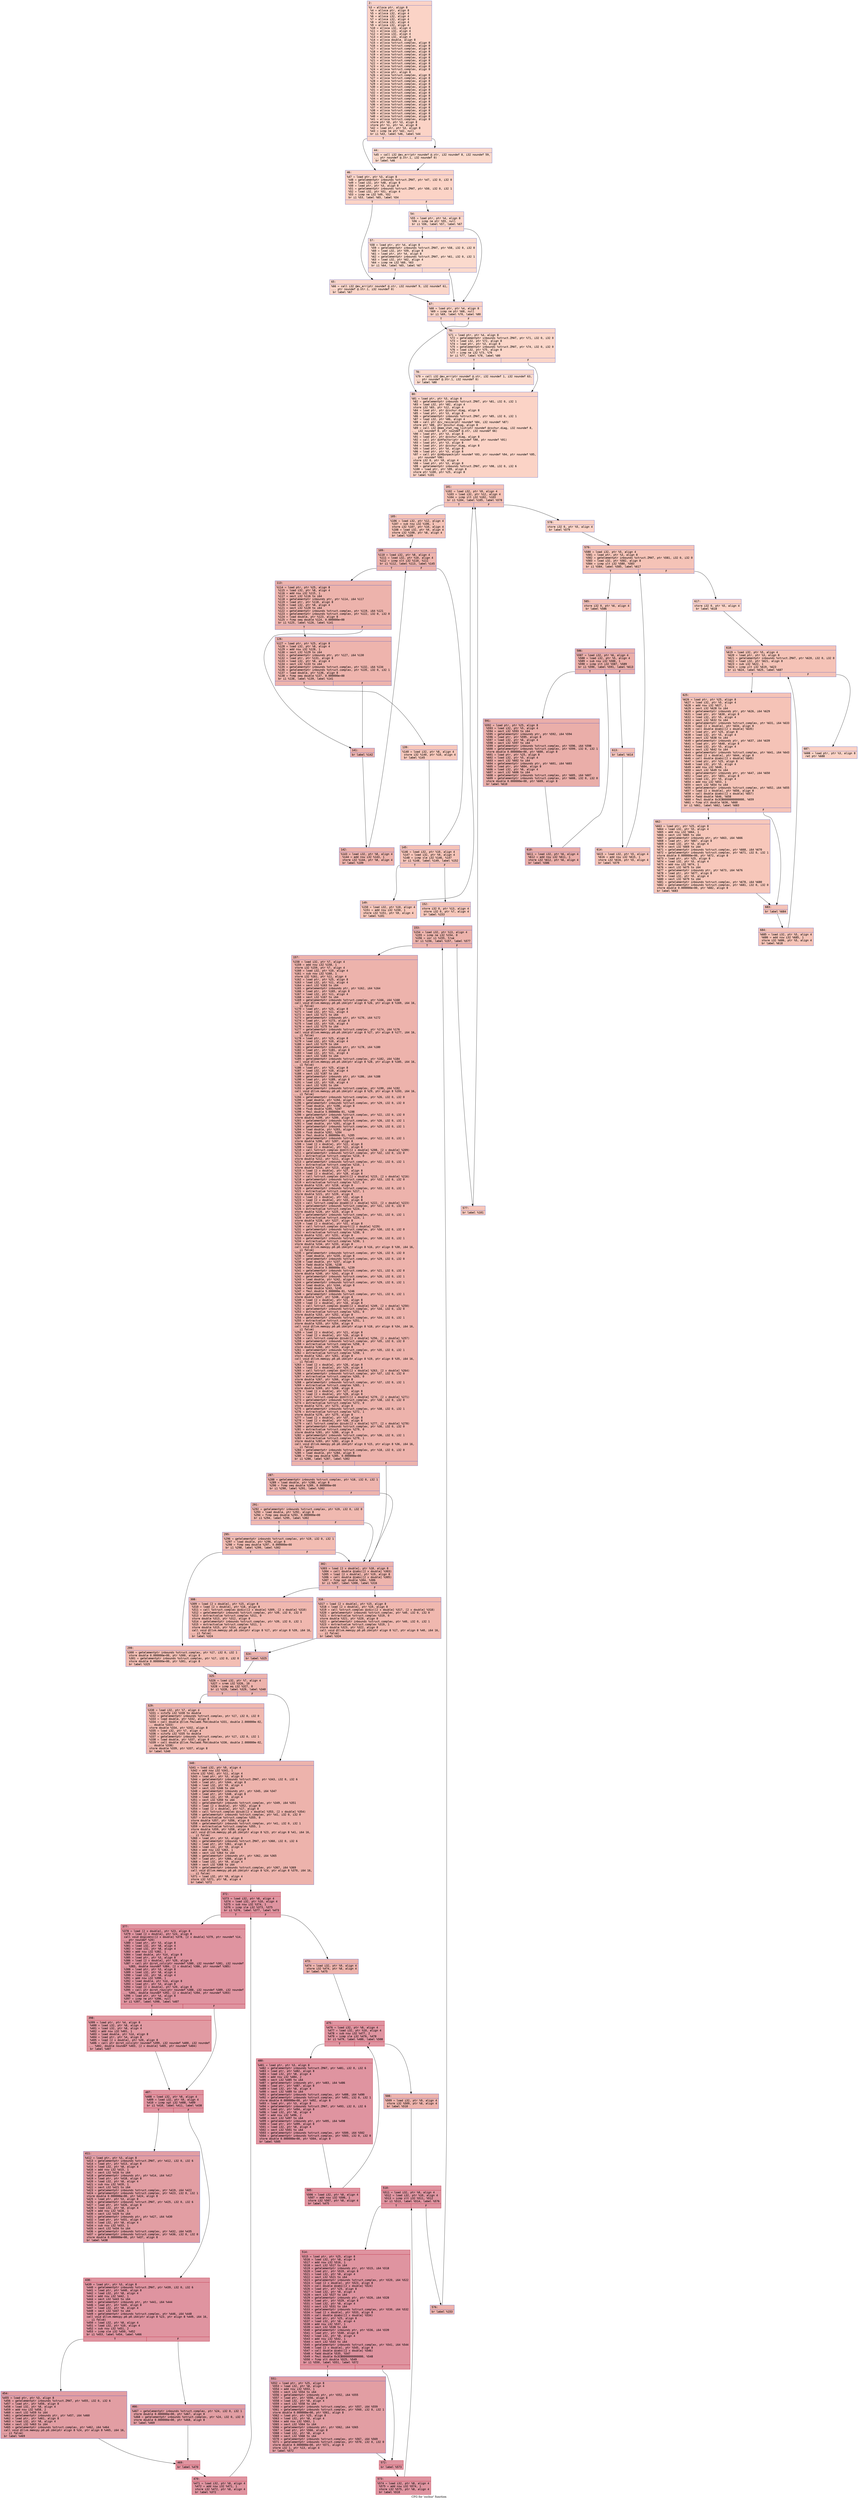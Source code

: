 digraph "CFG for 'zschur' function" {
	label="CFG for 'zschur' function";

	Node0x600000a62170 [shape=record,color="#3d50c3ff", style=filled, fillcolor="#f59c7d70" fontname="Courier",label="{2:\l|  %3 = alloca ptr, align 8\l  %4 = alloca ptr, align 8\l  %5 = alloca i32, align 4\l  %6 = alloca i32, align 4\l  %7 = alloca i32, align 4\l  %8 = alloca i32, align 4\l  %9 = alloca i32, align 4\l  %10 = alloca i32, align 4\l  %11 = alloca i32, align 4\l  %12 = alloca i32, align 4\l  %13 = alloca i32, align 4\l  %14 = alloca double, align 8\l  %15 = alloca %struct.complex, align 8\l  %16 = alloca %struct.complex, align 8\l  %17 = alloca %struct.complex, align 8\l  %18 = alloca %struct.complex, align 8\l  %19 = alloca %struct.complex, align 8\l  %20 = alloca %struct.complex, align 8\l  %21 = alloca %struct.complex, align 8\l  %22 = alloca %struct.complex, align 8\l  %23 = alloca %struct.complex, align 8\l  %24 = alloca %struct.complex, align 8\l  %25 = alloca ptr, align 8\l  %26 = alloca %struct.complex, align 8\l  %27 = alloca %struct.complex, align 8\l  %28 = alloca %struct.complex, align 8\l  %29 = alloca %struct.complex, align 8\l  %30 = alloca %struct.complex, align 8\l  %31 = alloca %struct.complex, align 8\l  %32 = alloca %struct.complex, align 8\l  %33 = alloca %struct.complex, align 8\l  %34 = alloca %struct.complex, align 8\l  %35 = alloca %struct.complex, align 8\l  %36 = alloca %struct.complex, align 8\l  %37 = alloca %struct.complex, align 8\l  %38 = alloca %struct.complex, align 8\l  %39 = alloca %struct.complex, align 8\l  %40 = alloca %struct.complex, align 8\l  %41 = alloca %struct.complex, align 8\l  store ptr %0, ptr %3, align 8\l  store ptr %1, ptr %4, align 8\l  %42 = load ptr, ptr %3, align 8\l  %43 = icmp ne ptr %42, null\l  br i1 %43, label %46, label %44\l|{<s0>T|<s1>F}}"];
	Node0x600000a62170:s0 -> Node0x600000a62210[tooltip="2 -> 46\nProbability 62.50%" ];
	Node0x600000a62170:s1 -> Node0x600000a621c0[tooltip="2 -> 44\nProbability 37.50%" ];
	Node0x600000a621c0 [shape=record,color="#3d50c3ff", style=filled, fillcolor="#f7a88970" fontname="Courier",label="{44:\l|  %45 = call i32 @ev_err(ptr noundef @.str, i32 noundef 8, i32 noundef 59,\l... ptr noundef @.str.1, i32 noundef 0)\l  br label %46\l}"];
	Node0x600000a621c0 -> Node0x600000a62210[tooltip="44 -> 46\nProbability 100.00%" ];
	Node0x600000a62210 [shape=record,color="#3d50c3ff", style=filled, fillcolor="#f59c7d70" fontname="Courier",label="{46:\l|  %47 = load ptr, ptr %3, align 8\l  %48 = getelementptr inbounds %struct.ZMAT, ptr %47, i32 0, i32 0\l  %49 = load i32, ptr %48, align 8\l  %50 = load ptr, ptr %3, align 8\l  %51 = getelementptr inbounds %struct.ZMAT, ptr %50, i32 0, i32 1\l  %52 = load i32, ptr %51, align 4\l  %53 = icmp ne i32 %49, %52\l  br i1 %53, label %65, label %54\l|{<s0>T|<s1>F}}"];
	Node0x600000a62210:s0 -> Node0x600000a62300[tooltip="46 -> 65\nProbability 50.00%" ];
	Node0x600000a62210:s1 -> Node0x600000a62260[tooltip="46 -> 54\nProbability 50.00%" ];
	Node0x600000a62260 [shape=record,color="#3d50c3ff", style=filled, fillcolor="#f6a38570" fontname="Courier",label="{54:\l|  %55 = load ptr, ptr %4, align 8\l  %56 = icmp ne ptr %55, null\l  br i1 %56, label %57, label %67\l|{<s0>T|<s1>F}}"];
	Node0x600000a62260:s0 -> Node0x600000a622b0[tooltip="54 -> 57\nProbability 62.50%" ];
	Node0x600000a62260:s1 -> Node0x600000a62350[tooltip="54 -> 67\nProbability 37.50%" ];
	Node0x600000a622b0 [shape=record,color="#3d50c3ff", style=filled, fillcolor="#f7ac8e70" fontname="Courier",label="{57:\l|  %58 = load ptr, ptr %4, align 8\l  %59 = getelementptr inbounds %struct.ZMAT, ptr %58, i32 0, i32 0\l  %60 = load i32, ptr %59, align 8\l  %61 = load ptr, ptr %4, align 8\l  %62 = getelementptr inbounds %struct.ZMAT, ptr %61, i32 0, i32 1\l  %63 = load i32, ptr %62, align 4\l  %64 = icmp ne i32 %60, %63\l  br i1 %64, label %65, label %67\l|{<s0>T|<s1>F}}"];
	Node0x600000a622b0:s0 -> Node0x600000a62300[tooltip="57 -> 65\nProbability 50.00%" ];
	Node0x600000a622b0:s1 -> Node0x600000a62350[tooltip="57 -> 67\nProbability 50.00%" ];
	Node0x600000a62300 [shape=record,color="#3d50c3ff", style=filled, fillcolor="#f6a38570" fontname="Courier",label="{65:\l|  %66 = call i32 @ev_err(ptr noundef @.str, i32 noundef 9, i32 noundef 61,\l... ptr noundef @.str.1, i32 noundef 0)\l  br label %67\l}"];
	Node0x600000a62300 -> Node0x600000a62350[tooltip="65 -> 67\nProbability 100.00%" ];
	Node0x600000a62350 [shape=record,color="#3d50c3ff", style=filled, fillcolor="#f59c7d70" fontname="Courier",label="{67:\l|  %68 = load ptr, ptr %4, align 8\l  %69 = icmp ne ptr %68, null\l  br i1 %69, label %70, label %80\l|{<s0>T|<s1>F}}"];
	Node0x600000a62350:s0 -> Node0x600000a623a0[tooltip="67 -> 70\nProbability 62.50%" ];
	Node0x600000a62350:s1 -> Node0x600000a62440[tooltip="67 -> 80\nProbability 37.50%" ];
	Node0x600000a623a0 [shape=record,color="#3d50c3ff", style=filled, fillcolor="#f6a38570" fontname="Courier",label="{70:\l|  %71 = load ptr, ptr %4, align 8\l  %72 = getelementptr inbounds %struct.ZMAT, ptr %71, i32 0, i32 0\l  %73 = load i32, ptr %72, align 8\l  %74 = load ptr, ptr %3, align 8\l  %75 = getelementptr inbounds %struct.ZMAT, ptr %74, i32 0, i32 0\l  %76 = load i32, ptr %75, align 8\l  %77 = icmp ne i32 %73, %76\l  br i1 %77, label %78, label %80\l|{<s0>T|<s1>F}}"];
	Node0x600000a623a0:s0 -> Node0x600000a623f0[tooltip="70 -> 78\nProbability 50.00%" ];
	Node0x600000a623a0:s1 -> Node0x600000a62440[tooltip="70 -> 80\nProbability 50.00%" ];
	Node0x600000a623f0 [shape=record,color="#3d50c3ff", style=filled, fillcolor="#f7ac8e70" fontname="Courier",label="{78:\l|  %79 = call i32 @ev_err(ptr noundef @.str, i32 noundef 1, i32 noundef 63,\l... ptr noundef @.str.1, i32 noundef 0)\l  br label %80\l}"];
	Node0x600000a623f0 -> Node0x600000a62440[tooltip="78 -> 80\nProbability 100.00%" ];
	Node0x600000a62440 [shape=record,color="#3d50c3ff", style=filled, fillcolor="#f59c7d70" fontname="Courier",label="{80:\l|  %81 = load ptr, ptr %3, align 8\l  %82 = getelementptr inbounds %struct.ZMAT, ptr %81, i32 0, i32 1\l  %83 = load i32, ptr %82, align 4\l  store i32 %83, ptr %12, align 4\l  %84 = load ptr, ptr @zschur.diag, align 8\l  %85 = load ptr, ptr %3, align 8\l  %86 = getelementptr inbounds %struct.ZMAT, ptr %85, i32 0, i32 1\l  %87 = load i32, ptr %86, align 4\l  %88 = call ptr @zv_resize(ptr noundef %84, i32 noundef %87)\l  store ptr %88, ptr @zschur.diag, align 8\l  %89 = call i32 @mem_stat_reg_list(ptr noundef @zschur.diag, i32 noundef 8,\l... i32 noundef 0, ptr noundef @.str, i32 noundef 66)\l  %90 = load ptr, ptr %3, align 8\l  %91 = load ptr, ptr @zschur.diag, align 8\l  %92 = call ptr @zHfactor(ptr noundef %90, ptr noundef %91)\l  %93 = load ptr, ptr %3, align 8\l  %94 = load ptr, ptr @zschur.diag, align 8\l  %95 = load ptr, ptr %4, align 8\l  %96 = load ptr, ptr %3, align 8\l  %97 = call ptr @zHQunpack(ptr noundef %93, ptr noundef %94, ptr noundef %95,\l... ptr noundef %96)\l  store i32 0, ptr %9, align 4\l  %98 = load ptr, ptr %3, align 8\l  %99 = getelementptr inbounds %struct.ZMAT, ptr %98, i32 0, i32 6\l  %100 = load ptr, ptr %99, align 8\l  store ptr %100, ptr %25, align 8\l  br label %101\l}"];
	Node0x600000a62440 -> Node0x600000a62490[tooltip="80 -> 101\nProbability 100.00%" ];
	Node0x600000a62490 [shape=record,color="#3d50c3ff", style=filled, fillcolor="#e8765c70" fontname="Courier",label="{101:\l|  %102 = load i32, ptr %9, align 4\l  %103 = load i32, ptr %12, align 4\l  %104 = icmp slt i32 %102, %103\l  br i1 %104, label %105, label %578\l|{<s0>T|<s1>F}}"];
	Node0x600000a62490:s0 -> Node0x600000a624e0[tooltip="101 -> 105\nProbability 96.88%" ];
	Node0x600000a62490:s1 -> Node0x600000a632f0[tooltip="101 -> 578\nProbability 3.12%" ];
	Node0x600000a624e0 [shape=record,color="#3d50c3ff", style=filled, fillcolor="#e8765c70" fontname="Courier",label="{105:\l|  %106 = load i32, ptr %12, align 4\l  %107 = sub nsw i32 %106, 1\l  store i32 %107, ptr %10, align 4\l  %108 = load i32, ptr %9, align 4\l  store i32 %108, ptr %8, align 4\l  br label %109\l}"];
	Node0x600000a624e0 -> Node0x600000a62530[tooltip="105 -> 109\nProbability 100.00%" ];
	Node0x600000a62530 [shape=record,color="#3d50c3ff", style=filled, fillcolor="#d6524470" fontname="Courier",label="{109:\l|  %110 = load i32, ptr %8, align 4\l  %111 = load i32, ptr %10, align 4\l  %112 = icmp slt i32 %110, %111\l  br i1 %112, label %113, label %145\l|{<s0>T|<s1>F}}"];
	Node0x600000a62530:s0 -> Node0x600000a62580[tooltip="109 -> 113\nProbability 96.88%" ];
	Node0x600000a62530:s1 -> Node0x600000a62710[tooltip="109 -> 145\nProbability 3.12%" ];
	Node0x600000a62580 [shape=record,color="#3d50c3ff", style=filled, fillcolor="#d6524470" fontname="Courier",label="{113:\l|  %114 = load ptr, ptr %25, align 8\l  %115 = load i32, ptr %8, align 4\l  %116 = add nsw i32 %115, 1\l  %117 = sext i32 %116 to i64\l  %118 = getelementptr inbounds ptr, ptr %114, i64 %117\l  %119 = load ptr, ptr %118, align 8\l  %120 = load i32, ptr %8, align 4\l  %121 = sext i32 %120 to i64\l  %122 = getelementptr inbounds %struct.complex, ptr %119, i64 %121\l  %123 = getelementptr inbounds %struct.complex, ptr %122, i32 0, i32 0\l  %124 = load double, ptr %123, align 8\l  %125 = fcmp oeq double %124, 0.000000e+00\l  br i1 %125, label %126, label %141\l|{<s0>T|<s1>F}}"];
	Node0x600000a62580:s0 -> Node0x600000a625d0[tooltip="113 -> 126\nProbability 62.50%" ];
	Node0x600000a62580:s1 -> Node0x600000a62670[tooltip="113 -> 141\nProbability 37.50%" ];
	Node0x600000a625d0 [shape=record,color="#3d50c3ff", style=filled, fillcolor="#d8564670" fontname="Courier",label="{126:\l|  %127 = load ptr, ptr %25, align 8\l  %128 = load i32, ptr %8, align 4\l  %129 = add nsw i32 %128, 1\l  %130 = sext i32 %129 to i64\l  %131 = getelementptr inbounds ptr, ptr %127, i64 %130\l  %132 = load ptr, ptr %131, align 8\l  %133 = load i32, ptr %8, align 4\l  %134 = sext i32 %133 to i64\l  %135 = getelementptr inbounds %struct.complex, ptr %132, i64 %134\l  %136 = getelementptr inbounds %struct.complex, ptr %135, i32 0, i32 1\l  %137 = load double, ptr %136, align 8\l  %138 = fcmp oeq double %137, 0.000000e+00\l  br i1 %138, label %139, label %141\l|{<s0>T|<s1>F}}"];
	Node0x600000a625d0:s0 -> Node0x600000a62620[tooltip="126 -> 139\nProbability 3.12%" ];
	Node0x600000a625d0:s1 -> Node0x600000a62670[tooltip="126 -> 141\nProbability 96.88%" ];
	Node0x600000a62620 [shape=record,color="#3d50c3ff", style=filled, fillcolor="#ed836670" fontname="Courier",label="{139:\l|  %140 = load i32, ptr %8, align 4\l  store i32 %140, ptr %10, align 4\l  br label %145\l}"];
	Node0x600000a62620 -> Node0x600000a62710[tooltip="139 -> 145\nProbability 100.00%" ];
	Node0x600000a62670 [shape=record,color="#3d50c3ff", style=filled, fillcolor="#d6524470" fontname="Courier",label="{141:\l|  br label %142\l}"];
	Node0x600000a62670 -> Node0x600000a626c0[tooltip="141 -> 142\nProbability 100.00%" ];
	Node0x600000a626c0 [shape=record,color="#3d50c3ff", style=filled, fillcolor="#d6524470" fontname="Courier",label="{142:\l|  %143 = load i32, ptr %8, align 4\l  %144 = add nsw i32 %143, 1\l  store i32 %144, ptr %8, align 4\l  br label %109\l}"];
	Node0x600000a626c0 -> Node0x600000a62530[tooltip="142 -> 109\nProbability 100.00%" ];
	Node0x600000a62710 [shape=record,color="#3d50c3ff", style=filled, fillcolor="#e8765c70" fontname="Courier",label="{145:\l|  %146 = load i32, ptr %10, align 4\l  %147 = load i32, ptr %9, align 4\l  %148 = icmp sle i32 %146, %147\l  br i1 %148, label %149, label %152\l|{<s0>T|<s1>F}}"];
	Node0x600000a62710:s0 -> Node0x600000a62760[tooltip="145 -> 149\nProbability 50.00%" ];
	Node0x600000a62710:s1 -> Node0x600000a627b0[tooltip="145 -> 152\nProbability 50.00%" ];
	Node0x600000a62760 [shape=record,color="#3d50c3ff", style=filled, fillcolor="#ec7f6370" fontname="Courier",label="{149:\l|  %150 = load i32, ptr %10, align 4\l  %151 = add nsw i32 %150, 1\l  store i32 %151, ptr %9, align 4\l  br label %101\l}"];
	Node0x600000a62760 -> Node0x600000a62490[tooltip="149 -> 101\nProbability 100.00%" ];
	Node0x600000a627b0 [shape=record,color="#3d50c3ff", style=filled, fillcolor="#ec7f6370" fontname="Courier",label="{152:\l|  store i32 0, ptr %13, align 4\l  store i32 0, ptr %7, align 4\l  br label %153\l}"];
	Node0x600000a627b0 -> Node0x600000a62800[tooltip="152 -> 153\nProbability 100.00%" ];
	Node0x600000a62800 [shape=record,color="#3d50c3ff", style=filled, fillcolor="#d6524470" fontname="Courier",label="{153:\l|  %154 = load i32, ptr %13, align 4\l  %155 = icmp ne i32 %154, 0\l  %156 = xor i1 %155, true\l  br i1 %156, label %157, label %577\l|{<s0>T|<s1>F}}"];
	Node0x600000a62800:s0 -> Node0x600000a62850[tooltip="153 -> 157\nProbability 96.88%" ];
	Node0x600000a62800:s1 -> Node0x600000a632a0[tooltip="153 -> 577\nProbability 3.12%" ];
	Node0x600000a62850 [shape=record,color="#3d50c3ff", style=filled, fillcolor="#d6524470" fontname="Courier",label="{157:\l|  %158 = load i32, ptr %7, align 4\l  %159 = add nsw i32 %158, 1\l  store i32 %159, ptr %7, align 4\l  %160 = load i32, ptr %10, align 4\l  %161 = sub nsw i32 %160, 1\l  store i32 %161, ptr %11, align 4\l  %162 = load ptr, ptr %25, align 8\l  %163 = load i32, ptr %11, align 4\l  %164 = sext i32 %163 to i64\l  %165 = getelementptr inbounds ptr, ptr %162, i64 %164\l  %166 = load ptr, ptr %165, align 8\l  %167 = load i32, ptr %11, align 4\l  %168 = sext i32 %167 to i64\l  %169 = getelementptr inbounds %struct.complex, ptr %166, i64 %168\l  call void @llvm.memcpy.p0.p0.i64(ptr align 8 %26, ptr align 8 %169, i64 16,\l... i1 false)\l  %170 = load ptr, ptr %25, align 8\l  %171 = load i32, ptr %11, align 4\l  %172 = sext i32 %171 to i64\l  %173 = getelementptr inbounds ptr, ptr %170, i64 %172\l  %174 = load ptr, ptr %173, align 8\l  %175 = load i32, ptr %10, align 4\l  %176 = sext i32 %175 to i64\l  %177 = getelementptr inbounds %struct.complex, ptr %174, i64 %176\l  call void @llvm.memcpy.p0.p0.i64(ptr align 8 %27, ptr align 8 %177, i64 16,\l... i1 false)\l  %178 = load ptr, ptr %25, align 8\l  %179 = load i32, ptr %10, align 4\l  %180 = sext i32 %179 to i64\l  %181 = getelementptr inbounds ptr, ptr %178, i64 %180\l  %182 = load ptr, ptr %181, align 8\l  %183 = load i32, ptr %11, align 4\l  %184 = sext i32 %183 to i64\l  %185 = getelementptr inbounds %struct.complex, ptr %182, i64 %184\l  call void @llvm.memcpy.p0.p0.i64(ptr align 8 %28, ptr align 8 %185, i64 16,\l... i1 false)\l  %186 = load ptr, ptr %25, align 8\l  %187 = load i32, ptr %10, align 4\l  %188 = sext i32 %187 to i64\l  %189 = getelementptr inbounds ptr, ptr %186, i64 %188\l  %190 = load ptr, ptr %189, align 8\l  %191 = load i32, ptr %10, align 4\l  %192 = sext i32 %191 to i64\l  %193 = getelementptr inbounds %struct.complex, ptr %190, i64 %192\l  call void @llvm.memcpy.p0.p0.i64(ptr align 8 %29, ptr align 8 %193, i64 16,\l... i1 false)\l  %194 = getelementptr inbounds %struct.complex, ptr %26, i32 0, i32 0\l  %195 = load double, ptr %194, align 8\l  %196 = getelementptr inbounds %struct.complex, ptr %29, i32 0, i32 0\l  %197 = load double, ptr %196, align 8\l  %198 = fsub double %195, %197\l  %199 = fmul double 5.000000e-01, %198\l  %200 = getelementptr inbounds %struct.complex, ptr %22, i32 0, i32 0\l  store double %199, ptr %200, align 8\l  %201 = getelementptr inbounds %struct.complex, ptr %26, i32 0, i32 1\l  %202 = load double, ptr %201, align 8\l  %203 = getelementptr inbounds %struct.complex, ptr %29, i32 0, i32 1\l  %204 = load double, ptr %203, align 8\l  %205 = fsub double %202, %204\l  %206 = fmul double 5.000000e-01, %205\l  %207 = getelementptr inbounds %struct.complex, ptr %22, i32 0, i32 1\l  store double %206, ptr %207, align 8\l  %208 = load [2 x double], ptr %22, align 8\l  %209 = load [2 x double], ptr %22, align 8\l  %210 = call %struct.complex @zmlt([2 x double] %208, [2 x double] %209)\l  %211 = getelementptr inbounds %struct.complex, ptr %32, i32 0, i32 0\l  %212 = extractvalue %struct.complex %210, 0\l  store double %212, ptr %211, align 8\l  %213 = getelementptr inbounds %struct.complex, ptr %32, i32 0, i32 1\l  %214 = extractvalue %struct.complex %210, 1\l  store double %214, ptr %213, align 8\l  %215 = load [2 x double], ptr %27, align 8\l  %216 = load [2 x double], ptr %28, align 8\l  %217 = call %struct.complex @zmlt([2 x double] %215, [2 x double] %216)\l  %218 = getelementptr inbounds %struct.complex, ptr %33, i32 0, i32 0\l  %219 = extractvalue %struct.complex %217, 0\l  store double %219, ptr %218, align 8\l  %220 = getelementptr inbounds %struct.complex, ptr %33, i32 0, i32 1\l  %221 = extractvalue %struct.complex %217, 1\l  store double %221, ptr %220, align 8\l  %222 = load [2 x double], ptr %32, align 8\l  %223 = load [2 x double], ptr %33, align 8\l  %224 = call %struct.complex @zadd([2 x double] %222, [2 x double] %223)\l  %225 = getelementptr inbounds %struct.complex, ptr %31, i32 0, i32 0\l  %226 = extractvalue %struct.complex %224, 0\l  store double %226, ptr %225, align 8\l  %227 = getelementptr inbounds %struct.complex, ptr %31, i32 0, i32 1\l  %228 = extractvalue %struct.complex %224, 1\l  store double %228, ptr %227, align 8\l  %229 = load [2 x double], ptr %31, align 8\l  %230 = call %struct.complex @zsqrt([2 x double] %229)\l  %231 = getelementptr inbounds %struct.complex, ptr %30, i32 0, i32 0\l  %232 = extractvalue %struct.complex %230, 0\l  store double %232, ptr %231, align 8\l  %233 = getelementptr inbounds %struct.complex, ptr %30, i32 0, i32 1\l  %234 = extractvalue %struct.complex %230, 1\l  store double %234, ptr %233, align 8\l  call void @llvm.memcpy.p0.p0.i64(ptr align 8 %16, ptr align 8 %30, i64 16,\l... i1 false)\l  %235 = getelementptr inbounds %struct.complex, ptr %26, i32 0, i32 0\l  %236 = load double, ptr %235, align 8\l  %237 = getelementptr inbounds %struct.complex, ptr %29, i32 0, i32 0\l  %238 = load double, ptr %237, align 8\l  %239 = fadd double %236, %238\l  %240 = fmul double 5.000000e-01, %239\l  %241 = getelementptr inbounds %struct.complex, ptr %21, i32 0, i32 0\l  store double %240, ptr %241, align 8\l  %242 = getelementptr inbounds %struct.complex, ptr %26, i32 0, i32 1\l  %243 = load double, ptr %242, align 8\l  %244 = getelementptr inbounds %struct.complex, ptr %29, i32 0, i32 1\l  %245 = load double, ptr %244, align 8\l  %246 = fadd double %243, %245\l  %247 = fmul double 5.000000e-01, %246\l  %248 = getelementptr inbounds %struct.complex, ptr %21, i32 0, i32 1\l  store double %247, ptr %248, align 8\l  %249 = load [2 x double], ptr %21, align 8\l  %250 = load [2 x double], ptr %16, align 8\l  %251 = call %struct.complex @zadd([2 x double] %249, [2 x double] %250)\l  %252 = getelementptr inbounds %struct.complex, ptr %34, i32 0, i32 0\l  %253 = extractvalue %struct.complex %251, 0\l  store double %253, ptr %252, align 8\l  %254 = getelementptr inbounds %struct.complex, ptr %34, i32 0, i32 1\l  %255 = extractvalue %struct.complex %251, 1\l  store double %255, ptr %254, align 8\l  call void @llvm.memcpy.p0.p0.i64(ptr align 8 %18, ptr align 8 %34, i64 16,\l... i1 false)\l  %256 = load [2 x double], ptr %21, align 8\l  %257 = load [2 x double], ptr %16, align 8\l  %258 = call %struct.complex @zsub([2 x double] %256, [2 x double] %257)\l  %259 = getelementptr inbounds %struct.complex, ptr %35, i32 0, i32 0\l  %260 = extractvalue %struct.complex %258, 0\l  store double %260, ptr %259, align 8\l  %261 = getelementptr inbounds %struct.complex, ptr %35, i32 0, i32 1\l  %262 = extractvalue %struct.complex %258, 1\l  store double %262, ptr %261, align 8\l  call void @llvm.memcpy.p0.p0.i64(ptr align 8 %19, ptr align 8 %35, i64 16,\l... i1 false)\l  %263 = load [2 x double], ptr %26, align 8\l  %264 = load [2 x double], ptr %29, align 8\l  %265 = call %struct.complex @zmlt([2 x double] %263, [2 x double] %264)\l  %266 = getelementptr inbounds %struct.complex, ptr %37, i32 0, i32 0\l  %267 = extractvalue %struct.complex %265, 0\l  store double %267, ptr %266, align 8\l  %268 = getelementptr inbounds %struct.complex, ptr %37, i32 0, i32 1\l  %269 = extractvalue %struct.complex %265, 1\l  store double %269, ptr %268, align 8\l  %270 = load [2 x double], ptr %27, align 8\l  %271 = load [2 x double], ptr %28, align 8\l  %272 = call %struct.complex @zmlt([2 x double] %270, [2 x double] %271)\l  %273 = getelementptr inbounds %struct.complex, ptr %38, i32 0, i32 0\l  %274 = extractvalue %struct.complex %272, 0\l  store double %274, ptr %273, align 8\l  %275 = getelementptr inbounds %struct.complex, ptr %38, i32 0, i32 1\l  %276 = extractvalue %struct.complex %272, 1\l  store double %276, ptr %275, align 8\l  %277 = load [2 x double], ptr %37, align 8\l  %278 = load [2 x double], ptr %38, align 8\l  %279 = call %struct.complex @zsub([2 x double] %277, [2 x double] %278)\l  %280 = getelementptr inbounds %struct.complex, ptr %36, i32 0, i32 0\l  %281 = extractvalue %struct.complex %279, 0\l  store double %281, ptr %280, align 8\l  %282 = getelementptr inbounds %struct.complex, ptr %36, i32 0, i32 1\l  %283 = extractvalue %struct.complex %279, 1\l  store double %283, ptr %282, align 8\l  call void @llvm.memcpy.p0.p0.i64(ptr align 8 %15, ptr align 8 %36, i64 16,\l... i1 false)\l  %284 = getelementptr inbounds %struct.complex, ptr %18, i32 0, i32 0\l  %285 = load double, ptr %284, align 8\l  %286 = fcmp oeq double %285, 0.000000e+00\l  br i1 %286, label %287, label %302\l|{<s0>T|<s1>F}}"];
	Node0x600000a62850:s0 -> Node0x600000a628a0[tooltip="157 -> 287\nProbability 62.50%" ];
	Node0x600000a62850:s1 -> Node0x600000a629e0[tooltip="157 -> 302\nProbability 37.50%" ];
	Node0x600000a628a0 [shape=record,color="#3d50c3ff", style=filled, fillcolor="#d8564670" fontname="Courier",label="{287:\l|  %288 = getelementptr inbounds %struct.complex, ptr %18, i32 0, i32 1\l  %289 = load double, ptr %288, align 8\l  %290 = fcmp oeq double %289, 0.000000e+00\l  br i1 %290, label %291, label %302\l|{<s0>T|<s1>F}}"];
	Node0x600000a628a0:s0 -> Node0x600000a628f0[tooltip="287 -> 291\nProbability 62.50%" ];
	Node0x600000a628a0:s1 -> Node0x600000a629e0[tooltip="287 -> 302\nProbability 37.50%" ];
	Node0x600000a628f0 [shape=record,color="#3d50c3ff", style=filled, fillcolor="#de614d70" fontname="Courier",label="{291:\l|  %292 = getelementptr inbounds %struct.complex, ptr %19, i32 0, i32 0\l  %293 = load double, ptr %292, align 8\l  %294 = fcmp oeq double %293, 0.000000e+00\l  br i1 %294, label %295, label %302\l|{<s0>T|<s1>F}}"];
	Node0x600000a628f0:s0 -> Node0x600000a62940[tooltip="291 -> 295\nProbability 62.50%" ];
	Node0x600000a628f0:s1 -> Node0x600000a629e0[tooltip="291 -> 302\nProbability 37.50%" ];
	Node0x600000a62940 [shape=record,color="#3d50c3ff", style=filled, fillcolor="#e1675170" fontname="Courier",label="{295:\l|  %296 = getelementptr inbounds %struct.complex, ptr %19, i32 0, i32 1\l  %297 = load double, ptr %296, align 8\l  %298 = fcmp oeq double %297, 0.000000e+00\l  br i1 %298, label %299, label %302\l|{<s0>T|<s1>F}}"];
	Node0x600000a62940:s0 -> Node0x600000a62990[tooltip="295 -> 299\nProbability 62.50%" ];
	Node0x600000a62940:s1 -> Node0x600000a629e0[tooltip="295 -> 302\nProbability 37.50%" ];
	Node0x600000a62990 [shape=record,color="#3d50c3ff", style=filled, fillcolor="#e36c5570" fontname="Courier",label="{299:\l|  %300 = getelementptr inbounds %struct.complex, ptr %17, i32 0, i32 1\l  store double 0.000000e+00, ptr %300, align 8\l  %301 = getelementptr inbounds %struct.complex, ptr %17, i32 0, i32 0\l  store double 0.000000e+00, ptr %301, align 8\l  br label %325\l}"];
	Node0x600000a62990 -> Node0x600000a62b20[tooltip="299 -> 325\nProbability 100.00%" ];
	Node0x600000a629e0 [shape=record,color="#3d50c3ff", style=filled, fillcolor="#d8564670" fontname="Courier",label="{302:\l|  %303 = load [2 x double], ptr %18, align 8\l  %304 = call double @zabs([2 x double] %303)\l  %305 = load [2 x double], ptr %19, align 8\l  %306 = call double @zabs([2 x double] %305)\l  %307 = fcmp ogt double %304, %306\l  br i1 %307, label %308, label %316\l|{<s0>T|<s1>F}}"];
	Node0x600000a629e0:s0 -> Node0x600000a62a30[tooltip="302 -> 308\nProbability 50.00%" ];
	Node0x600000a629e0:s1 -> Node0x600000a62a80[tooltip="302 -> 316\nProbability 50.00%" ];
	Node0x600000a62a30 [shape=record,color="#3d50c3ff", style=filled, fillcolor="#dc5d4a70" fontname="Courier",label="{308:\l|  %309 = load [2 x double], ptr %15, align 8\l  %310 = load [2 x double], ptr %18, align 8\l  %311 = call %struct.complex @zdiv([2 x double] %309, [2 x double] %310)\l  %312 = getelementptr inbounds %struct.complex, ptr %39, i32 0, i32 0\l  %313 = extractvalue %struct.complex %311, 0\l  store double %313, ptr %312, align 8\l  %314 = getelementptr inbounds %struct.complex, ptr %39, i32 0, i32 1\l  %315 = extractvalue %struct.complex %311, 1\l  store double %315, ptr %314, align 8\l  call void @llvm.memcpy.p0.p0.i64(ptr align 8 %17, ptr align 8 %39, i64 16,\l... i1 false)\l  br label %324\l}"];
	Node0x600000a62a30 -> Node0x600000a62ad0[tooltip="308 -> 324\nProbability 100.00%" ];
	Node0x600000a62a80 [shape=record,color="#3d50c3ff", style=filled, fillcolor="#dc5d4a70" fontname="Courier",label="{316:\l|  %317 = load [2 x double], ptr %15, align 8\l  %318 = load [2 x double], ptr %19, align 8\l  %319 = call %struct.complex @zdiv([2 x double] %317, [2 x double] %318)\l  %320 = getelementptr inbounds %struct.complex, ptr %40, i32 0, i32 0\l  %321 = extractvalue %struct.complex %319, 0\l  store double %321, ptr %320, align 8\l  %322 = getelementptr inbounds %struct.complex, ptr %40, i32 0, i32 1\l  %323 = extractvalue %struct.complex %319, 1\l  store double %323, ptr %322, align 8\l  call void @llvm.memcpy.p0.p0.i64(ptr align 8 %17, ptr align 8 %40, i64 16,\l... i1 false)\l  br label %324\l}"];
	Node0x600000a62a80 -> Node0x600000a62ad0[tooltip="316 -> 324\nProbability 100.00%" ];
	Node0x600000a62ad0 [shape=record,color="#3d50c3ff", style=filled, fillcolor="#d8564670" fontname="Courier",label="{324:\l|  br label %325\l}"];
	Node0x600000a62ad0 -> Node0x600000a62b20[tooltip="324 -> 325\nProbability 100.00%" ];
	Node0x600000a62b20 [shape=record,color="#3d50c3ff", style=filled, fillcolor="#d6524470" fontname="Courier",label="{325:\l|  %326 = load i32, ptr %7, align 4\l  %327 = srem i32 %326, 10\l  %328 = icmp eq i32 %327, 0\l  br i1 %328, label %329, label %340\l|{<s0>T|<s1>F}}"];
	Node0x600000a62b20:s0 -> Node0x600000a62b70[tooltip="325 -> 329\nProbability 37.50%" ];
	Node0x600000a62b20:s1 -> Node0x600000a62bc0[tooltip="325 -> 340\nProbability 62.50%" ];
	Node0x600000a62b70 [shape=record,color="#3d50c3ff", style=filled, fillcolor="#de614d70" fontname="Courier",label="{329:\l|  %330 = load i32, ptr %7, align 4\l  %331 = sitofp i32 %330 to double\l  %332 = getelementptr inbounds %struct.complex, ptr %17, i32 0, i32 0\l  %333 = load double, ptr %332, align 8\l  %334 = call double @llvm.fmuladd.f64(double %331, double 2.000000e-02,\l... double %333)\l  store double %334, ptr %332, align 8\l  %335 = load i32, ptr %7, align 4\l  %336 = sitofp i32 %335 to double\l  %337 = getelementptr inbounds %struct.complex, ptr %17, i32 0, i32 1\l  %338 = load double, ptr %337, align 8\l  %339 = call double @llvm.fmuladd.f64(double %336, double 2.000000e-02,\l... double %338)\l  store double %339, ptr %337, align 8\l  br label %340\l}"];
	Node0x600000a62b70 -> Node0x600000a62bc0[tooltip="329 -> 340\nProbability 100.00%" ];
	Node0x600000a62bc0 [shape=record,color="#3d50c3ff", style=filled, fillcolor="#d6524470" fontname="Courier",label="{340:\l|  %341 = load i32, ptr %9, align 4\l  %342 = add nsw i32 %341, 1\l  store i32 %342, ptr %11, align 4\l  %343 = load ptr, ptr %3, align 8\l  %344 = getelementptr inbounds %struct.ZMAT, ptr %343, i32 0, i32 6\l  %345 = load ptr, ptr %344, align 8\l  %346 = load i32, ptr %9, align 4\l  %347 = sext i32 %346 to i64\l  %348 = getelementptr inbounds ptr, ptr %345, i64 %347\l  %349 = load ptr, ptr %348, align 8\l  %350 = load i32, ptr %9, align 4\l  %351 = sext i32 %350 to i64\l  %352 = getelementptr inbounds %struct.complex, ptr %349, i64 %351\l  %353 = load [2 x double], ptr %352, align 8\l  %354 = load [2 x double], ptr %17, align 8\l  %355 = call %struct.complex @zsub([2 x double] %353, [2 x double] %354)\l  %356 = getelementptr inbounds %struct.complex, ptr %41, i32 0, i32 0\l  %357 = extractvalue %struct.complex %355, 0\l  store double %357, ptr %356, align 8\l  %358 = getelementptr inbounds %struct.complex, ptr %41, i32 0, i32 1\l  %359 = extractvalue %struct.complex %355, 1\l  store double %359, ptr %358, align 8\l  call void @llvm.memcpy.p0.p0.i64(ptr align 8 %23, ptr align 8 %41, i64 16,\l... i1 false)\l  %360 = load ptr, ptr %3, align 8\l  %361 = getelementptr inbounds %struct.ZMAT, ptr %360, i32 0, i32 6\l  %362 = load ptr, ptr %361, align 8\l  %363 = load i32, ptr %9, align 4\l  %364 = add nsw i32 %363, 1\l  %365 = sext i32 %364 to i64\l  %366 = getelementptr inbounds ptr, ptr %362, i64 %365\l  %367 = load ptr, ptr %366, align 8\l  %368 = load i32, ptr %9, align 4\l  %369 = sext i32 %368 to i64\l  %370 = getelementptr inbounds %struct.complex, ptr %367, i64 %369\l  call void @llvm.memcpy.p0.p0.i64(ptr align 8 %24, ptr align 8 %370, i64 16,\l... i1 false)\l  %371 = load i32, ptr %9, align 4\l  store i32 %371, ptr %8, align 4\l  br label %372\l}"];
	Node0x600000a62bc0 -> Node0x600000a62c10[tooltip="340 -> 372\nProbability 100.00%" ];
	Node0x600000a62c10 [shape=record,color="#b70d28ff", style=filled, fillcolor="#b70d2870" fontname="Courier",label="{372:\l|  %373 = load i32, ptr %8, align 4\l  %374 = load i32, ptr %10, align 4\l  %375 = sub nsw i32 %374, 1\l  %376 = icmp sle i32 %373, %375\l  br i1 %376, label %377, label %473\l|{<s0>T|<s1>F}}"];
	Node0x600000a62c10:s0 -> Node0x600000a62c60[tooltip="372 -> 377\nProbability 96.88%" ];
	Node0x600000a62c10:s1 -> Node0x600000a62f30[tooltip="372 -> 473\nProbability 3.12%" ];
	Node0x600000a62c60 [shape=record,color="#b70d28ff", style=filled, fillcolor="#b70d2870" fontname="Courier",label="{377:\l|  %378 = load [2 x double], ptr %23, align 8\l  %379 = load [2 x double], ptr %24, align 8\l  call void @zgivens([2 x double] %378, [2 x double] %379, ptr noundef %14,\l... ptr noundef %20)\l  %380 = load ptr, ptr %3, align 8\l  %381 = load i32, ptr %8, align 4\l  %382 = load i32, ptr %8, align 4\l  %383 = add nsw i32 %382, 1\l  %384 = load double, ptr %14, align 8\l  %385 = load ptr, ptr %3, align 8\l  %386 = load [2 x double], ptr %20, align 8\l  %387 = call ptr @zrot_cols(ptr noundef %380, i32 noundef %381, i32 noundef\l... %383, double noundef %384, [2 x double] %386, ptr noundef %385)\l  %388 = load ptr, ptr %3, align 8\l  %389 = load i32, ptr %8, align 4\l  %390 = load i32, ptr %8, align 4\l  %391 = add nsw i32 %390, 1\l  %392 = load double, ptr %14, align 8\l  %393 = load ptr, ptr %3, align 8\l  %394 = load [2 x double], ptr %20, align 8\l  %395 = call ptr @zrot_rows(ptr noundef %388, i32 noundef %389, i32 noundef\l... %391, double noundef %392, [2 x double] %394, ptr noundef %393)\l  %396 = load ptr, ptr %4, align 8\l  %397 = icmp ne ptr %396, null\l  br i1 %397, label %398, label %407\l|{<s0>T|<s1>F}}"];
	Node0x600000a62c60:s0 -> Node0x600000a62cb0[tooltip="377 -> 398\nProbability 62.50%" ];
	Node0x600000a62c60:s1 -> Node0x600000a62d00[tooltip="377 -> 407\nProbability 37.50%" ];
	Node0x600000a62cb0 [shape=record,color="#b70d28ff", style=filled, fillcolor="#bb1b2c70" fontname="Courier",label="{398:\l|  %399 = load ptr, ptr %4, align 8\l  %400 = load i32, ptr %8, align 4\l  %401 = load i32, ptr %8, align 4\l  %402 = add nsw i32 %401, 1\l  %403 = load double, ptr %14, align 8\l  %404 = load ptr, ptr %4, align 8\l  %405 = load [2 x double], ptr %20, align 8\l  %406 = call ptr @zrot_cols(ptr noundef %399, i32 noundef %400, i32 noundef\l... %402, double noundef %403, [2 x double] %405, ptr noundef %404)\l  br label %407\l}"];
	Node0x600000a62cb0 -> Node0x600000a62d00[tooltip="398 -> 407\nProbability 100.00%" ];
	Node0x600000a62d00 [shape=record,color="#b70d28ff", style=filled, fillcolor="#b70d2870" fontname="Courier",label="{407:\l|  %408 = load i32, ptr %8, align 4\l  %409 = load i32, ptr %9, align 4\l  %410 = icmp sgt i32 %408, %409\l  br i1 %410, label %411, label %438\l|{<s0>T|<s1>F}}"];
	Node0x600000a62d00:s0 -> Node0x600000a62d50[tooltip="407 -> 411\nProbability 50.00%" ];
	Node0x600000a62d00:s1 -> Node0x600000a62da0[tooltip="407 -> 438\nProbability 50.00%" ];
	Node0x600000a62d50 [shape=record,color="#3d50c3ff", style=filled, fillcolor="#be242e70" fontname="Courier",label="{411:\l|  %412 = load ptr, ptr %3, align 8\l  %413 = getelementptr inbounds %struct.ZMAT, ptr %412, i32 0, i32 6\l  %414 = load ptr, ptr %413, align 8\l  %415 = load i32, ptr %8, align 4\l  %416 = add nsw i32 %415, 1\l  %417 = sext i32 %416 to i64\l  %418 = getelementptr inbounds ptr, ptr %414, i64 %417\l  %419 = load ptr, ptr %418, align 8\l  %420 = load i32, ptr %8, align 4\l  %421 = sub nsw i32 %420, 1\l  %422 = sext i32 %421 to i64\l  %423 = getelementptr inbounds %struct.complex, ptr %419, i64 %422\l  %424 = getelementptr inbounds %struct.complex, ptr %423, i32 0, i32 1\l  store double 0.000000e+00, ptr %424, align 8\l  %425 = load ptr, ptr %3, align 8\l  %426 = getelementptr inbounds %struct.ZMAT, ptr %425, i32 0, i32 6\l  %427 = load ptr, ptr %426, align 8\l  %428 = load i32, ptr %8, align 4\l  %429 = add nsw i32 %428, 1\l  %430 = sext i32 %429 to i64\l  %431 = getelementptr inbounds ptr, ptr %427, i64 %430\l  %432 = load ptr, ptr %431, align 8\l  %433 = load i32, ptr %8, align 4\l  %434 = sub nsw i32 %433, 1\l  %435 = sext i32 %434 to i64\l  %436 = getelementptr inbounds %struct.complex, ptr %432, i64 %435\l  %437 = getelementptr inbounds %struct.complex, ptr %436, i32 0, i32 0\l  store double 0.000000e+00, ptr %437, align 8\l  br label %438\l}"];
	Node0x600000a62d50 -> Node0x600000a62da0[tooltip="411 -> 438\nProbability 100.00%" ];
	Node0x600000a62da0 [shape=record,color="#b70d28ff", style=filled, fillcolor="#b70d2870" fontname="Courier",label="{438:\l|  %439 = load ptr, ptr %3, align 8\l  %440 = getelementptr inbounds %struct.ZMAT, ptr %439, i32 0, i32 6\l  %441 = load ptr, ptr %440, align 8\l  %442 = load i32, ptr %8, align 4\l  %443 = add nsw i32 %442, 1\l  %444 = sext i32 %443 to i64\l  %445 = getelementptr inbounds ptr, ptr %441, i64 %444\l  %446 = load ptr, ptr %445, align 8\l  %447 = load i32, ptr %8, align 4\l  %448 = sext i32 %447 to i64\l  %449 = getelementptr inbounds %struct.complex, ptr %446, i64 %448\l  call void @llvm.memcpy.p0.p0.i64(ptr align 8 %23, ptr align 8 %449, i64 16,\l... i1 false)\l  %450 = load i32, ptr %8, align 4\l  %451 = load i32, ptr %10, align 4\l  %452 = sub nsw i32 %451, 2\l  %453 = icmp sle i32 %450, %452\l  br i1 %453, label %454, label %466\l|{<s0>T|<s1>F}}"];
	Node0x600000a62da0:s0 -> Node0x600000a62df0[tooltip="438 -> 454\nProbability 50.00%" ];
	Node0x600000a62da0:s1 -> Node0x600000a62e40[tooltip="438 -> 466\nProbability 50.00%" ];
	Node0x600000a62df0 [shape=record,color="#3d50c3ff", style=filled, fillcolor="#be242e70" fontname="Courier",label="{454:\l|  %455 = load ptr, ptr %3, align 8\l  %456 = getelementptr inbounds %struct.ZMAT, ptr %455, i32 0, i32 6\l  %457 = load ptr, ptr %456, align 8\l  %458 = load i32, ptr %8, align 4\l  %459 = add nsw i32 %458, 2\l  %460 = sext i32 %459 to i64\l  %461 = getelementptr inbounds ptr, ptr %457, i64 %460\l  %462 = load ptr, ptr %461, align 8\l  %463 = load i32, ptr %8, align 4\l  %464 = sext i32 %463 to i64\l  %465 = getelementptr inbounds %struct.complex, ptr %462, i64 %464\l  call void @llvm.memcpy.p0.p0.i64(ptr align 8 %24, ptr align 8 %465, i64 16,\l... i1 false)\l  br label %469\l}"];
	Node0x600000a62df0 -> Node0x600000a62e90[tooltip="454 -> 469\nProbability 100.00%" ];
	Node0x600000a62e40 [shape=record,color="#3d50c3ff", style=filled, fillcolor="#be242e70" fontname="Courier",label="{466:\l|  %467 = getelementptr inbounds %struct.complex, ptr %24, i32 0, i32 1\l  store double 0.000000e+00, ptr %467, align 8\l  %468 = getelementptr inbounds %struct.complex, ptr %24, i32 0, i32 0\l  store double 0.000000e+00, ptr %468, align 8\l  br label %469\l}"];
	Node0x600000a62e40 -> Node0x600000a62e90[tooltip="466 -> 469\nProbability 100.00%" ];
	Node0x600000a62e90 [shape=record,color="#b70d28ff", style=filled, fillcolor="#b70d2870" fontname="Courier",label="{469:\l|  br label %470\l}"];
	Node0x600000a62e90 -> Node0x600000a62ee0[tooltip="469 -> 470\nProbability 100.00%" ];
	Node0x600000a62ee0 [shape=record,color="#b70d28ff", style=filled, fillcolor="#b70d2870" fontname="Courier",label="{470:\l|  %471 = load i32, ptr %8, align 4\l  %472 = add nsw i32 %471, 1\l  store i32 %472, ptr %8, align 4\l  br label %372\l}"];
	Node0x600000a62ee0 -> Node0x600000a62c10[tooltip="470 -> 372\nProbability 100.00%" ];
	Node0x600000a62f30 [shape=record,color="#3d50c3ff", style=filled, fillcolor="#d6524470" fontname="Courier",label="{473:\l|  %474 = load i32, ptr %9, align 4\l  store i32 %474, ptr %8, align 4\l  br label %475\l}"];
	Node0x600000a62f30 -> Node0x600000a62f80[tooltip="473 -> 475\nProbability 100.00%" ];
	Node0x600000a62f80 [shape=record,color="#b70d28ff", style=filled, fillcolor="#b70d2870" fontname="Courier",label="{475:\l|  %476 = load i32, ptr %8, align 4\l  %477 = load i32, ptr %10, align 4\l  %478 = sub nsw i32 %477, 2\l  %479 = icmp sle i32 %476, %478\l  br i1 %479, label %480, label %508\l|{<s0>T|<s1>F}}"];
	Node0x600000a62f80:s0 -> Node0x600000a62fd0[tooltip="475 -> 480\nProbability 96.88%" ];
	Node0x600000a62f80:s1 -> Node0x600000a63070[tooltip="475 -> 508\nProbability 3.12%" ];
	Node0x600000a62fd0 [shape=record,color="#b70d28ff", style=filled, fillcolor="#b70d2870" fontname="Courier",label="{480:\l|  %481 = load ptr, ptr %3, align 8\l  %482 = getelementptr inbounds %struct.ZMAT, ptr %481, i32 0, i32 6\l  %483 = load ptr, ptr %482, align 8\l  %484 = load i32, ptr %8, align 4\l  %485 = add nsw i32 %484, 2\l  %486 = sext i32 %485 to i64\l  %487 = getelementptr inbounds ptr, ptr %483, i64 %486\l  %488 = load ptr, ptr %487, align 8\l  %489 = load i32, ptr %8, align 4\l  %490 = sext i32 %489 to i64\l  %491 = getelementptr inbounds %struct.complex, ptr %488, i64 %490\l  %492 = getelementptr inbounds %struct.complex, ptr %491, i32 0, i32 1\l  store double 0.000000e+00, ptr %492, align 8\l  %493 = load ptr, ptr %3, align 8\l  %494 = getelementptr inbounds %struct.ZMAT, ptr %493, i32 0, i32 6\l  %495 = load ptr, ptr %494, align 8\l  %496 = load i32, ptr %8, align 4\l  %497 = add nsw i32 %496, 2\l  %498 = sext i32 %497 to i64\l  %499 = getelementptr inbounds ptr, ptr %495, i64 %498\l  %500 = load ptr, ptr %499, align 8\l  %501 = load i32, ptr %8, align 4\l  %502 = sext i32 %501 to i64\l  %503 = getelementptr inbounds %struct.complex, ptr %500, i64 %502\l  %504 = getelementptr inbounds %struct.complex, ptr %503, i32 0, i32 0\l  store double 0.000000e+00, ptr %504, align 8\l  br label %505\l}"];
	Node0x600000a62fd0 -> Node0x600000a63020[tooltip="480 -> 505\nProbability 100.00%" ];
	Node0x600000a63020 [shape=record,color="#b70d28ff", style=filled, fillcolor="#b70d2870" fontname="Courier",label="{505:\l|  %506 = load i32, ptr %8, align 4\l  %507 = add nsw i32 %506, 1\l  store i32 %507, ptr %8, align 4\l  br label %475\l}"];
	Node0x600000a63020 -> Node0x600000a62f80[tooltip="505 -> 475\nProbability 100.00%" ];
	Node0x600000a63070 [shape=record,color="#3d50c3ff", style=filled, fillcolor="#d6524470" fontname="Courier",label="{508:\l|  %509 = load i32, ptr %9, align 4\l  store i32 %509, ptr %8, align 4\l  br label %510\l}"];
	Node0x600000a63070 -> Node0x600000a630c0[tooltip="508 -> 510\nProbability 100.00%" ];
	Node0x600000a630c0 [shape=record,color="#b70d28ff", style=filled, fillcolor="#b70d2870" fontname="Courier",label="{510:\l|  %511 = load i32, ptr %8, align 4\l  %512 = load i32, ptr %10, align 4\l  %513 = icmp slt i32 %511, %512\l  br i1 %513, label %514, label %576\l|{<s0>T|<s1>F}}"];
	Node0x600000a630c0:s0 -> Node0x600000a63110[tooltip="510 -> 514\nProbability 96.88%" ];
	Node0x600000a630c0:s1 -> Node0x600000a63250[tooltip="510 -> 576\nProbability 3.12%" ];
	Node0x600000a63110 [shape=record,color="#b70d28ff", style=filled, fillcolor="#b70d2870" fontname="Courier",label="{514:\l|  %515 = load ptr, ptr %25, align 8\l  %516 = load i32, ptr %8, align 4\l  %517 = add nsw i32 %516, 1\l  %518 = sext i32 %517 to i64\l  %519 = getelementptr inbounds ptr, ptr %515, i64 %518\l  %520 = load ptr, ptr %519, align 8\l  %521 = load i32, ptr %8, align 4\l  %522 = sext i32 %521 to i64\l  %523 = getelementptr inbounds %struct.complex, ptr %520, i64 %522\l  %524 = load [2 x double], ptr %523, align 8\l  %525 = call double @zabs([2 x double] %524)\l  %526 = load ptr, ptr %25, align 8\l  %527 = load i32, ptr %8, align 4\l  %528 = sext i32 %527 to i64\l  %529 = getelementptr inbounds ptr, ptr %526, i64 %528\l  %530 = load ptr, ptr %529, align 8\l  %531 = load i32, ptr %8, align 4\l  %532 = sext i32 %531 to i64\l  %533 = getelementptr inbounds %struct.complex, ptr %530, i64 %532\l  %534 = load [2 x double], ptr %533, align 8\l  %535 = call double @zabs([2 x double] %534)\l  %536 = load ptr, ptr %25, align 8\l  %537 = load i32, ptr %8, align 4\l  %538 = add nsw i32 %537, 1\l  %539 = sext i32 %538 to i64\l  %540 = getelementptr inbounds ptr, ptr %536, i64 %539\l  %541 = load ptr, ptr %540, align 8\l  %542 = load i32, ptr %8, align 4\l  %543 = add nsw i32 %542, 1\l  %544 = sext i32 %543 to i64\l  %545 = getelementptr inbounds %struct.complex, ptr %541, i64 %544\l  %546 = load [2 x double], ptr %545, align 8\l  %547 = call double @zabs([2 x double] %546)\l  %548 = fadd double %535, %547\l  %549 = fmul double 0x3CB0000000000000, %548\l  %550 = fcmp olt double %525, %549\l  br i1 %550, label %551, label %572\l|{<s0>T|<s1>F}}"];
	Node0x600000a63110:s0 -> Node0x600000a63160[tooltip="514 -> 551\nProbability 50.00%" ];
	Node0x600000a63110:s1 -> Node0x600000a631b0[tooltip="514 -> 572\nProbability 50.00%" ];
	Node0x600000a63160 [shape=record,color="#3d50c3ff", style=filled, fillcolor="#be242e70" fontname="Courier",label="{551:\l|  %552 = load ptr, ptr %25, align 8\l  %553 = load i32, ptr %8, align 4\l  %554 = add nsw i32 %553, 1\l  %555 = sext i32 %554 to i64\l  %556 = getelementptr inbounds ptr, ptr %552, i64 %555\l  %557 = load ptr, ptr %556, align 8\l  %558 = load i32, ptr %8, align 4\l  %559 = sext i32 %558 to i64\l  %560 = getelementptr inbounds %struct.complex, ptr %557, i64 %559\l  %561 = getelementptr inbounds %struct.complex, ptr %560, i32 0, i32 1\l  store double 0.000000e+00, ptr %561, align 8\l  %562 = load ptr, ptr %25, align 8\l  %563 = load i32, ptr %8, align 4\l  %564 = add nsw i32 %563, 1\l  %565 = sext i32 %564 to i64\l  %566 = getelementptr inbounds ptr, ptr %562, i64 %565\l  %567 = load ptr, ptr %566, align 8\l  %568 = load i32, ptr %8, align 4\l  %569 = sext i32 %568 to i64\l  %570 = getelementptr inbounds %struct.complex, ptr %567, i64 %569\l  %571 = getelementptr inbounds %struct.complex, ptr %570, i32 0, i32 0\l  store double 0.000000e+00, ptr %571, align 8\l  store i32 1, ptr %13, align 4\l  br label %572\l}"];
	Node0x600000a63160 -> Node0x600000a631b0[tooltip="551 -> 572\nProbability 100.00%" ];
	Node0x600000a631b0 [shape=record,color="#b70d28ff", style=filled, fillcolor="#b70d2870" fontname="Courier",label="{572:\l|  br label %573\l}"];
	Node0x600000a631b0 -> Node0x600000a63200[tooltip="572 -> 573\nProbability 100.00%" ];
	Node0x600000a63200 [shape=record,color="#b70d28ff", style=filled, fillcolor="#b70d2870" fontname="Courier",label="{573:\l|  %574 = load i32, ptr %8, align 4\l  %575 = add nsw i32 %574, 1\l  store i32 %575, ptr %8, align 4\l  br label %510\l}"];
	Node0x600000a63200 -> Node0x600000a630c0[tooltip="573 -> 510\nProbability 100.00%" ];
	Node0x600000a63250 [shape=record,color="#3d50c3ff", style=filled, fillcolor="#d6524470" fontname="Courier",label="{576:\l|  br label %153\l}"];
	Node0x600000a63250 -> Node0x600000a62800[tooltip="576 -> 153\nProbability 100.00%" ];
	Node0x600000a632a0 [shape=record,color="#3d50c3ff", style=filled, fillcolor="#ec7f6370" fontname="Courier",label="{577:\l|  br label %101\l}"];
	Node0x600000a632a0 -> Node0x600000a62490[tooltip="577 -> 101\nProbability 100.00%" ];
	Node0x600000a632f0 [shape=record,color="#3d50c3ff", style=filled, fillcolor="#f59c7d70" fontname="Courier",label="{578:\l|  store i32 0, ptr %5, align 4\l  br label %579\l}"];
	Node0x600000a632f0 -> Node0x600000a63340[tooltip="578 -> 579\nProbability 100.00%" ];
	Node0x600000a63340 [shape=record,color="#3d50c3ff", style=filled, fillcolor="#e8765c70" fontname="Courier",label="{579:\l|  %580 = load i32, ptr %5, align 4\l  %581 = load ptr, ptr %3, align 8\l  %582 = getelementptr inbounds %struct.ZMAT, ptr %581, i32 0, i32 0\l  %583 = load i32, ptr %582, align 8\l  %584 = icmp ult i32 %580, %583\l  br i1 %584, label %585, label %617\l|{<s0>T|<s1>F}}"];
	Node0x600000a63340:s0 -> Node0x600000a63390[tooltip="579 -> 585\nProbability 96.88%" ];
	Node0x600000a63340:s1 -> Node0x600000a63570[tooltip="579 -> 617\nProbability 3.12%" ];
	Node0x600000a63390 [shape=record,color="#3d50c3ff", style=filled, fillcolor="#e8765c70" fontname="Courier",label="{585:\l|  store i32 0, ptr %6, align 4\l  br label %586\l}"];
	Node0x600000a63390 -> Node0x600000a633e0[tooltip="585 -> 586\nProbability 100.00%" ];
	Node0x600000a633e0 [shape=record,color="#3d50c3ff", style=filled, fillcolor="#d0473d70" fontname="Courier",label="{586:\l|  %587 = load i32, ptr %6, align 4\l  %588 = load i32, ptr %5, align 4\l  %589 = sub nsw i32 %588, 1\l  %590 = icmp slt i32 %587, %589\l  br i1 %590, label %591, label %613\l|{<s0>T|<s1>F}}"];
	Node0x600000a633e0:s0 -> Node0x600000a63430[tooltip="586 -> 591\nProbability 96.88%" ];
	Node0x600000a633e0:s1 -> Node0x600000a634d0[tooltip="586 -> 613\nProbability 3.12%" ];
	Node0x600000a63430 [shape=record,color="#3d50c3ff", style=filled, fillcolor="#d0473d70" fontname="Courier",label="{591:\l|  %592 = load ptr, ptr %25, align 8\l  %593 = load i32, ptr %5, align 4\l  %594 = sext i32 %593 to i64\l  %595 = getelementptr inbounds ptr, ptr %592, i64 %594\l  %596 = load ptr, ptr %595, align 8\l  %597 = load i32, ptr %6, align 4\l  %598 = sext i32 %597 to i64\l  %599 = getelementptr inbounds %struct.complex, ptr %596, i64 %598\l  %600 = getelementptr inbounds %struct.complex, ptr %599, i32 0, i32 1\l  store double 0.000000e+00, ptr %600, align 8\l  %601 = load ptr, ptr %25, align 8\l  %602 = load i32, ptr %5, align 4\l  %603 = sext i32 %602 to i64\l  %604 = getelementptr inbounds ptr, ptr %601, i64 %603\l  %605 = load ptr, ptr %604, align 8\l  %606 = load i32, ptr %6, align 4\l  %607 = sext i32 %606 to i64\l  %608 = getelementptr inbounds %struct.complex, ptr %605, i64 %607\l  %609 = getelementptr inbounds %struct.complex, ptr %608, i32 0, i32 0\l  store double 0.000000e+00, ptr %609, align 8\l  br label %610\l}"];
	Node0x600000a63430 -> Node0x600000a63480[tooltip="591 -> 610\nProbability 100.00%" ];
	Node0x600000a63480 [shape=record,color="#3d50c3ff", style=filled, fillcolor="#d0473d70" fontname="Courier",label="{610:\l|  %611 = load i32, ptr %6, align 4\l  %612 = add nsw i32 %611, 1\l  store i32 %612, ptr %6, align 4\l  br label %586\l}"];
	Node0x600000a63480 -> Node0x600000a633e0[tooltip="610 -> 586\nProbability 100.00%" ];
	Node0x600000a634d0 [shape=record,color="#3d50c3ff", style=filled, fillcolor="#e8765c70" fontname="Courier",label="{613:\l|  br label %614\l}"];
	Node0x600000a634d0 -> Node0x600000a63520[tooltip="613 -> 614\nProbability 100.00%" ];
	Node0x600000a63520 [shape=record,color="#3d50c3ff", style=filled, fillcolor="#e8765c70" fontname="Courier",label="{614:\l|  %615 = load i32, ptr %5, align 4\l  %616 = add nsw i32 %615, 1\l  store i32 %616, ptr %5, align 4\l  br label %579\l}"];
	Node0x600000a63520 -> Node0x600000a63340[tooltip="614 -> 579\nProbability 100.00%" ];
	Node0x600000a63570 [shape=record,color="#3d50c3ff", style=filled, fillcolor="#f59c7d70" fontname="Courier",label="{617:\l|  store i32 0, ptr %5, align 4\l  br label %618\l}"];
	Node0x600000a63570 -> Node0x600000a635c0[tooltip="617 -> 618\nProbability 100.00%" ];
	Node0x600000a635c0 [shape=record,color="#3d50c3ff", style=filled, fillcolor="#e8765c70" fontname="Courier",label="{618:\l|  %619 = load i32, ptr %5, align 4\l  %620 = load ptr, ptr %3, align 8\l  %621 = getelementptr inbounds %struct.ZMAT, ptr %620, i32 0, i32 0\l  %622 = load i32, ptr %621, align 8\l  %623 = sub i32 %622, 1\l  %624 = icmp ult i32 %619, %623\l  br i1 %624, label %625, label %687\l|{<s0>T|<s1>F}}"];
	Node0x600000a635c0:s0 -> Node0x600000a63610[tooltip="618 -> 625\nProbability 96.88%" ];
	Node0x600000a635c0:s1 -> Node0x600000a63750[tooltip="618 -> 687\nProbability 3.12%" ];
	Node0x600000a63610 [shape=record,color="#3d50c3ff", style=filled, fillcolor="#e8765c70" fontname="Courier",label="{625:\l|  %626 = load ptr, ptr %25, align 8\l  %627 = load i32, ptr %5, align 4\l  %628 = add nsw i32 %627, 1\l  %629 = sext i32 %628 to i64\l  %630 = getelementptr inbounds ptr, ptr %626, i64 %629\l  %631 = load ptr, ptr %630, align 8\l  %632 = load i32, ptr %5, align 4\l  %633 = sext i32 %632 to i64\l  %634 = getelementptr inbounds %struct.complex, ptr %631, i64 %633\l  %635 = load [2 x double], ptr %634, align 8\l  %636 = call double @zabs([2 x double] %635)\l  %637 = load ptr, ptr %25, align 8\l  %638 = load i32, ptr %5, align 4\l  %639 = sext i32 %638 to i64\l  %640 = getelementptr inbounds ptr, ptr %637, i64 %639\l  %641 = load ptr, ptr %640, align 8\l  %642 = load i32, ptr %5, align 4\l  %643 = sext i32 %642 to i64\l  %644 = getelementptr inbounds %struct.complex, ptr %641, i64 %643\l  %645 = load [2 x double], ptr %644, align 8\l  %646 = call double @zabs([2 x double] %645)\l  %647 = load ptr, ptr %25, align 8\l  %648 = load i32, ptr %5, align 4\l  %649 = add nsw i32 %648, 1\l  %650 = sext i32 %649 to i64\l  %651 = getelementptr inbounds ptr, ptr %647, i64 %650\l  %652 = load ptr, ptr %651, align 8\l  %653 = load i32, ptr %5, align 4\l  %654 = add nsw i32 %653, 1\l  %655 = sext i32 %654 to i64\l  %656 = getelementptr inbounds %struct.complex, ptr %652, i64 %655\l  %657 = load [2 x double], ptr %656, align 8\l  %658 = call double @zabs([2 x double] %657)\l  %659 = fadd double %646, %658\l  %660 = fmul double 0x3CB0000000000000, %659\l  %661 = fcmp olt double %636, %660\l  br i1 %661, label %662, label %683\l|{<s0>T|<s1>F}}"];
	Node0x600000a63610:s0 -> Node0x600000a63660[tooltip="625 -> 662\nProbability 50.00%" ];
	Node0x600000a63610:s1 -> Node0x600000a636b0[tooltip="625 -> 683\nProbability 50.00%" ];
	Node0x600000a63660 [shape=record,color="#3d50c3ff", style=filled, fillcolor="#ec7f6370" fontname="Courier",label="{662:\l|  %663 = load ptr, ptr %25, align 8\l  %664 = load i32, ptr %5, align 4\l  %665 = add nsw i32 %664, 1\l  %666 = sext i32 %665 to i64\l  %667 = getelementptr inbounds ptr, ptr %663, i64 %666\l  %668 = load ptr, ptr %667, align 8\l  %669 = load i32, ptr %5, align 4\l  %670 = sext i32 %669 to i64\l  %671 = getelementptr inbounds %struct.complex, ptr %668, i64 %670\l  %672 = getelementptr inbounds %struct.complex, ptr %671, i32 0, i32 1\l  store double 0.000000e+00, ptr %672, align 8\l  %673 = load ptr, ptr %25, align 8\l  %674 = load i32, ptr %5, align 4\l  %675 = add nsw i32 %674, 1\l  %676 = sext i32 %675 to i64\l  %677 = getelementptr inbounds ptr, ptr %673, i64 %676\l  %678 = load ptr, ptr %677, align 8\l  %679 = load i32, ptr %5, align 4\l  %680 = sext i32 %679 to i64\l  %681 = getelementptr inbounds %struct.complex, ptr %678, i64 %680\l  %682 = getelementptr inbounds %struct.complex, ptr %681, i32 0, i32 0\l  store double 0.000000e+00, ptr %682, align 8\l  br label %683\l}"];
	Node0x600000a63660 -> Node0x600000a636b0[tooltip="662 -> 683\nProbability 100.00%" ];
	Node0x600000a636b0 [shape=record,color="#3d50c3ff", style=filled, fillcolor="#e8765c70" fontname="Courier",label="{683:\l|  br label %684\l}"];
	Node0x600000a636b0 -> Node0x600000a63700[tooltip="683 -> 684\nProbability 100.00%" ];
	Node0x600000a63700 [shape=record,color="#3d50c3ff", style=filled, fillcolor="#e8765c70" fontname="Courier",label="{684:\l|  %685 = load i32, ptr %5, align 4\l  %686 = add nsw i32 %685, 1\l  store i32 %686, ptr %5, align 4\l  br label %618\l}"];
	Node0x600000a63700 -> Node0x600000a635c0[tooltip="684 -> 618\nProbability 100.00%" ];
	Node0x600000a63750 [shape=record,color="#3d50c3ff", style=filled, fillcolor="#f59c7d70" fontname="Courier",label="{687:\l|  %688 = load ptr, ptr %3, align 8\l  ret ptr %688\l}"];
}
